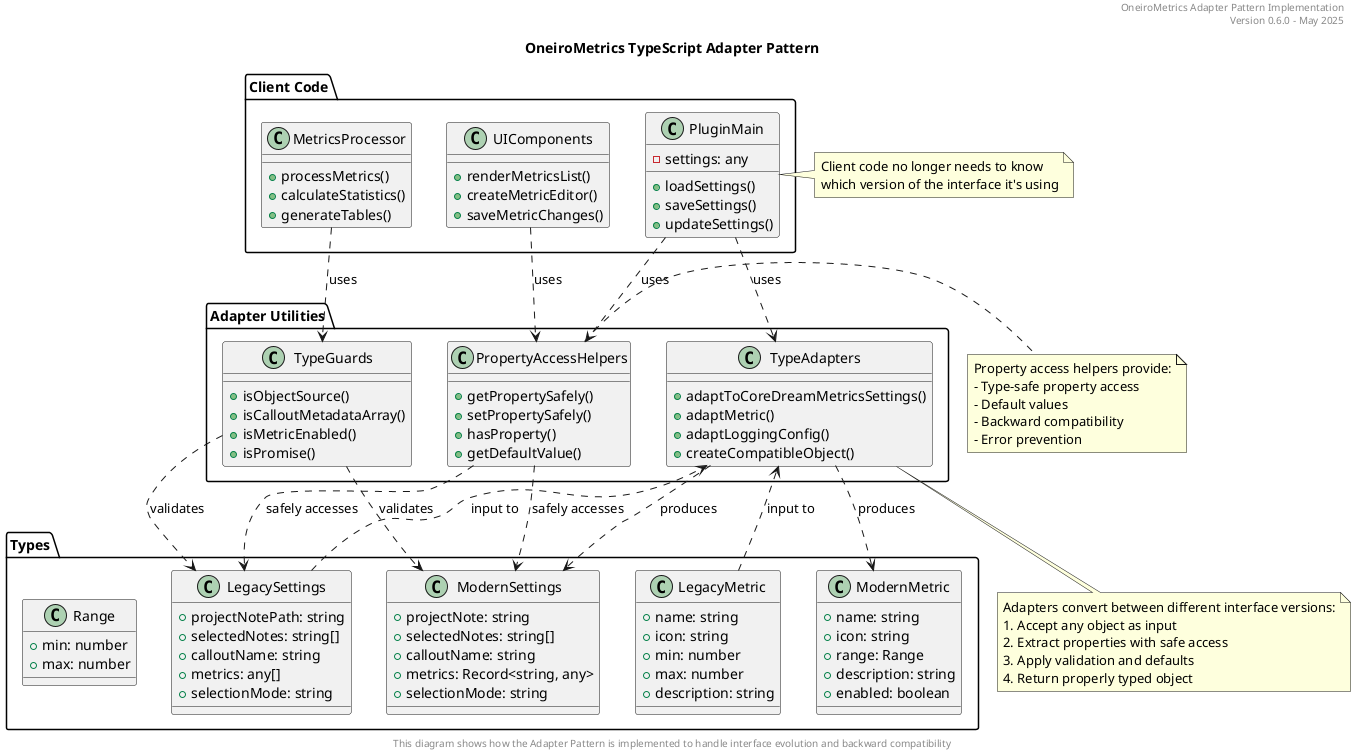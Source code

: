 @startuml Oom-TypeScript-Adapter-Pattern

header
OneiroMetrics Adapter Pattern Implementation
Version 0.6.0 - May 2025
endheader

title OneiroMetrics TypeScript Adapter Pattern

package "Types" {
  class "LegacySettings" as Legacy {
    +projectNotePath: string
    +selectedNotes: string[]
    +calloutName: string
    +metrics: any[]
    +selectionMode: string
  }
  
  class "ModernSettings" as Modern {
    +projectNote: string
    +selectedNotes: string[]
    +calloutName: string
    +metrics: Record<string, any>
    +selectionMode: string
  }
  
  class "LegacyMetric" as LegacyMetric {
    +name: string
    +icon: string
    +min: number
    +max: number
    +description: string
  }
  
  class "ModernMetric" as ModernMetric {
    +name: string
    +icon: string
    +range: Range
    +description: string
    +enabled: boolean
  }
  
  class "Range" as Range {
    +min: number
    +max: number
  }
}

package "Adapter Utilities" {
  class "TypeAdapters" as Adapters {
    +adaptToCoreDreamMetricsSettings()
    +adaptMetric()
    +adaptLoggingConfig()
    +createCompatibleObject()
  }
  
  class "PropertyAccessHelpers" as PropHelpers {
    +getPropertySafely()
    +setPropertySafely()
    +hasProperty()
    +getDefaultValue()
  }
  
  class "TypeGuards" as Guards {
    +isObjectSource()
    +isCalloutMetadataArray()
    +isMetricEnabled()
    +isPromise()
  }
}

package "Client Code" {
  class "PluginMain" as Main {
    -settings: any
    +loadSettings()
    +saveSettings()
    +updateSettings()
  }
  
  class "UIComponents" as UI {
    +renderMetricsList()
    +createMetricEditor()
    +saveMetricChanges()
  }
  
  class "MetricsProcessor" as Processor {
    +processMetrics()
    +calculateStatistics()
    +generateTables()
  }
}

' Legacy to Modern adaptation
Legacy ..> Adapters : input to
Adapters ..> Modern : produces
LegacyMetric ..> Adapters : input to
Adapters ..> ModernMetric : produces

' Property access helpers
PropHelpers ..> Legacy : safely accesses
PropHelpers ..> Modern : safely accesses
Guards ..> Legacy : validates
Guards ..> Modern : validates

' Client code using adapters
Main ..> Adapters : uses
UI ..> PropHelpers : uses
Processor ..> Guards : uses
Main ..> PropHelpers : uses

' Sequence of adaptation
note bottom of Adapters
  Adapters convert between different interface versions:
  1. Accept any object as input
  2. Extract properties with safe access
  3. Apply validation and defaults
  4. Return properly typed object
endnote

note right of PropHelpers
  Property access helpers provide:
  - Type-safe property access
  - Default values
  - Backward compatibility
  - Error prevention
endnote

note right of Main
  Client code no longer needs to know
  which version of the interface it's using
endnote

footer
This diagram shows how the Adapter Pattern is implemented to handle interface evolution and backward compatibility
endfooter

@enduml